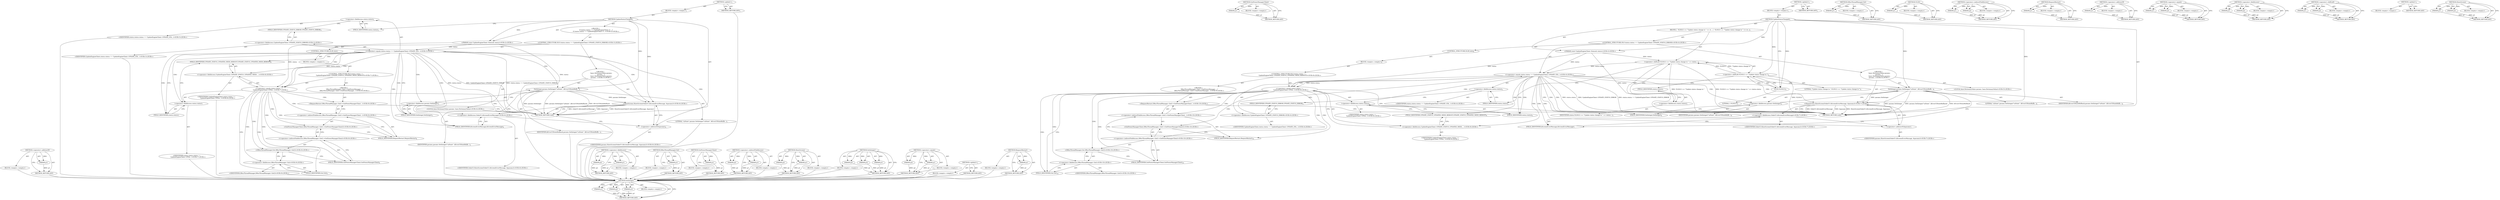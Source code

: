 digraph "ShowScreen" {
vulnerable_98 [label=<(METHOD,&lt;operator&gt;.addressOf)>];
vulnerable_99 [label=<(PARAM,p1)>];
vulnerable_100 [label=<(BLOCK,&lt;empty&gt;,&lt;empty&gt;)>];
vulnerable_101 [label=<(METHOD_RETURN,ANY)>];
vulnerable_6 [label=<(METHOD,&lt;global&gt;)<SUB>1</SUB>>];
vulnerable_7 [label=<(BLOCK,&lt;empty&gt;,&lt;empty&gt;)<SUB>1</SUB>>];
vulnerable_8 [label=<(METHOD,UpdateStatusChanged)<SUB>1</SUB>>];
vulnerable_9 [label="<(PARAM,const UpdateEngineClient::Status&amp; status)<SUB>2</SUB>>"];
vulnerable_10 [label="<(BLOCK,{
   if (status.status == UpdateEngineClient::U...,{
   if (status.status == UpdateEngineClient::U...)<SUB>2</SUB>>"];
vulnerable_11 [label="<(CONTROL_STRUCTURE,IF,if (status.status == UpdateEngineClient::UPDATE_STATUS_ERROR))<SUB>3</SUB>>"];
vulnerable_12 [label="<(&lt;operator&gt;.equals,status.status == UpdateEngineClient::UPDATE_STA...)<SUB>3</SUB>>"];
vulnerable_13 [label=<(&lt;operator&gt;.fieldAccess,status.status)<SUB>3</SUB>>];
vulnerable_14 [label="<(IDENTIFIER,status,status.status == UpdateEngineClient::UPDATE_STA...)<SUB>3</SUB>>"];
vulnerable_15 [label=<(FIELD_IDENTIFIER,status,status)<SUB>3</SUB>>];
vulnerable_16 [label="<(&lt;operator&gt;.fieldAccess,UpdateEngineClient::UPDATE_STATUS_ERROR)<SUB>3</SUB>>"];
vulnerable_17 [label="<(IDENTIFIER,UpdateEngineClient,status.status == UpdateEngineClient::UPDATE_STA...)<SUB>3</SUB>>"];
vulnerable_18 [label=<(FIELD_IDENTIFIER,UPDATE_STATUS_ERROR,UPDATE_STATUS_ERROR)<SUB>3</SUB>>];
vulnerable_19 [label="<(BLOCK,{
     base::DictionaryValue params;
    params...,{
     base::DictionaryValue params;
    params...)<SUB>3</SUB>>"];
vulnerable_20 [label="<(LOCAL,base.DictionaryValue params: base.DictionaryValue)<SUB>4</SUB>>"];
vulnerable_21 [label=<(SetInteger,params.SetInteger(&quot;uiState&quot;, kErrorUIStateRollb...)<SUB>5</SUB>>];
vulnerable_22 [label=<(&lt;operator&gt;.fieldAccess,params.SetInteger)<SUB>5</SUB>>];
vulnerable_23 [label=<(IDENTIFIER,params,params.SetInteger(&quot;uiState&quot;, kErrorUIStateRollb...)<SUB>5</SUB>>];
vulnerable_24 [label=<(FIELD_IDENTIFIER,SetInteger,SetInteger)<SUB>5</SUB>>];
vulnerable_25 [label=<(LITERAL,&quot;uiState&quot;,params.SetInteger(&quot;uiState&quot;, kErrorUIStateRollb...)<SUB>5</SUB>>];
vulnerable_26 [label=<(IDENTIFIER,kErrorUIStateRollback,params.SetInteger(&quot;uiState&quot;, kErrorUIStateRollb...)<SUB>5</SUB>>];
vulnerable_27 [label="<(ShowScreen,ShowScreen(OobeUI::kScreenErrorMessage, &amp;params))<SUB>6</SUB>>"];
vulnerable_28 [label="<(&lt;operator&gt;.fieldAccess,OobeUI::kScreenErrorMessage)<SUB>6</SUB>>"];
vulnerable_29 [label="<(IDENTIFIER,OobeUI,ShowScreen(OobeUI::kScreenErrorMessage, &amp;params))<SUB>6</SUB>>"];
vulnerable_30 [label=<(FIELD_IDENTIFIER,kScreenErrorMessage,kScreenErrorMessage)<SUB>6</SUB>>];
vulnerable_31 [label=<(&lt;operator&gt;.addressOf,&amp;params)<SUB>6</SUB>>];
vulnerable_32 [label="<(IDENTIFIER,params,ShowScreen(OobeUI::kScreenErrorMessage, &amp;params))<SUB>6</SUB>>"];
vulnerable_33 [label=<(CONTROL_STRUCTURE,ELSE,else)<SUB>7</SUB>>];
vulnerable_34 [label=<(BLOCK,&lt;empty&gt;,&lt;empty&gt;)<SUB>7</SUB>>];
vulnerable_35 [label="<(CONTROL_STRUCTURE,IF,if (status.status ==
      UpdateEngineClient::UPDATE_STATUS_UPDATED_NEED_REBOOT))<SUB>7</SUB>>"];
vulnerable_36 [label="<(&lt;operator&gt;.equals,status.status ==
      UpdateEngineClient::UPDA...)<SUB>7</SUB>>"];
vulnerable_37 [label=<(&lt;operator&gt;.fieldAccess,status.status)<SUB>7</SUB>>];
vulnerable_38 [label="<(IDENTIFIER,status,status.status ==
      UpdateEngineClient::UPDA...)<SUB>7</SUB>>"];
vulnerable_39 [label=<(FIELD_IDENTIFIER,status,status)<SUB>7</SUB>>];
vulnerable_40 [label="<(&lt;operator&gt;.fieldAccess,UpdateEngineClient::UPDATE_STATUS_UPDATED_NEED_...)<SUB>8</SUB>>"];
vulnerable_41 [label="<(IDENTIFIER,UpdateEngineClient,status.status ==
      UpdateEngineClient::UPDA...)<SUB>8</SUB>>"];
vulnerable_42 [label=<(FIELD_IDENTIFIER,UPDATE_STATUS_UPDATED_NEED_REBOOT,UPDATE_STATUS_UPDATED_NEED_REBOOT)<SUB>8</SUB>>];
vulnerable_43 [label="<(BLOCK,{
    DBusThreadManager::Get()-&gt;GetPowerManager...,{
    DBusThreadManager::Get()-&gt;GetPowerManager...)<SUB>8</SUB>>"];
vulnerable_44 [label="<(RequestRestart,DBusThreadManager::Get()-&gt;GetPowerManagerClient...)<SUB>9</SUB>>"];
vulnerable_45 [label="<(&lt;operator&gt;.indirectFieldAccess,DBusThreadManager::Get()-&gt;GetPowerManagerClient...)<SUB>9</SUB>>"];
vulnerable_46 [label="<(GetPowerManagerClient,DBusThreadManager::Get()-&gt;GetPowerManagerClient())<SUB>9</SUB>>"];
vulnerable_47 [label="<(&lt;operator&gt;.indirectFieldAccess,DBusThreadManager::Get()-&gt;GetPowerManagerClient)<SUB>9</SUB>>"];
vulnerable_48 [label="<(DBusThreadManager.Get,DBusThreadManager::Get())<SUB>9</SUB>>"];
vulnerable_49 [label="<(&lt;operator&gt;.fieldAccess,DBusThreadManager::Get)<SUB>9</SUB>>"];
vulnerable_50 [label="<(IDENTIFIER,DBusThreadManager,DBusThreadManager::Get())<SUB>9</SUB>>"];
vulnerable_51 [label=<(FIELD_IDENTIFIER,Get,Get)<SUB>9</SUB>>];
vulnerable_52 [label=<(FIELD_IDENTIFIER,GetPowerManagerClient,GetPowerManagerClient)<SUB>9</SUB>>];
vulnerable_53 [label=<(FIELD_IDENTIFIER,RequestRestart,RequestRestart)<SUB>9</SUB>>];
vulnerable_54 [label=<(METHOD_RETURN,void)<SUB>1</SUB>>];
vulnerable_56 [label=<(METHOD_RETURN,ANY)<SUB>1</SUB>>];
vulnerable_82 [label=<(METHOD,&lt;operator&gt;.fieldAccess)>];
vulnerable_83 [label=<(PARAM,p1)>];
vulnerable_84 [label=<(PARAM,p2)>];
vulnerable_85 [label=<(BLOCK,&lt;empty&gt;,&lt;empty&gt;)>];
vulnerable_86 [label=<(METHOD_RETURN,ANY)>];
vulnerable_115 [label=<(METHOD,DBusThreadManager.Get)>];
vulnerable_116 [label=<(PARAM,p1)>];
vulnerable_117 [label=<(BLOCK,&lt;empty&gt;,&lt;empty&gt;)>];
vulnerable_118 [label=<(METHOD_RETURN,ANY)>];
vulnerable_111 [label=<(METHOD,GetPowerManagerClient)>];
vulnerable_112 [label=<(PARAM,p1)>];
vulnerable_113 [label=<(BLOCK,&lt;empty&gt;,&lt;empty&gt;)>];
vulnerable_114 [label=<(METHOD_RETURN,ANY)>];
vulnerable_106 [label=<(METHOD,&lt;operator&gt;.indirectFieldAccess)>];
vulnerable_107 [label=<(PARAM,p1)>];
vulnerable_108 [label=<(PARAM,p2)>];
vulnerable_109 [label=<(BLOCK,&lt;empty&gt;,&lt;empty&gt;)>];
vulnerable_110 [label=<(METHOD_RETURN,ANY)>];
vulnerable_93 [label=<(METHOD,ShowScreen)>];
vulnerable_94 [label=<(PARAM,p1)>];
vulnerable_95 [label=<(PARAM,p2)>];
vulnerable_96 [label=<(BLOCK,&lt;empty&gt;,&lt;empty&gt;)>];
vulnerable_97 [label=<(METHOD_RETURN,ANY)>];
vulnerable_87 [label=<(METHOD,SetInteger)>];
vulnerable_88 [label=<(PARAM,p1)>];
vulnerable_89 [label=<(PARAM,p2)>];
vulnerable_90 [label=<(PARAM,p3)>];
vulnerable_91 [label=<(BLOCK,&lt;empty&gt;,&lt;empty&gt;)>];
vulnerable_92 [label=<(METHOD_RETURN,ANY)>];
vulnerable_77 [label=<(METHOD,&lt;operator&gt;.equals)>];
vulnerable_78 [label=<(PARAM,p1)>];
vulnerable_79 [label=<(PARAM,p2)>];
vulnerable_80 [label=<(BLOCK,&lt;empty&gt;,&lt;empty&gt;)>];
vulnerable_81 [label=<(METHOD_RETURN,ANY)>];
vulnerable_71 [label=<(METHOD,&lt;global&gt;)<SUB>1</SUB>>];
vulnerable_72 [label=<(BLOCK,&lt;empty&gt;,&lt;empty&gt;)>];
vulnerable_73 [label=<(METHOD_RETURN,ANY)>];
vulnerable_102 [label=<(METHOD,RequestRestart)>];
vulnerable_103 [label=<(PARAM,p1)>];
vulnerable_104 [label=<(BLOCK,&lt;empty&gt;,&lt;empty&gt;)>];
vulnerable_105 [label=<(METHOD_RETURN,ANY)>];
fixed_108 [label=<(METHOD,SetInteger)>];
fixed_109 [label=<(PARAM,p1)>];
fixed_110 [label=<(PARAM,p2)>];
fixed_111 [label=<(PARAM,p3)>];
fixed_112 [label=<(BLOCK,&lt;empty&gt;,&lt;empty&gt;)>];
fixed_113 [label=<(METHOD_RETURN,ANY)>];
fixed_132 [label=<(METHOD,GetPowerManagerClient)>];
fixed_133 [label=<(PARAM,p1)>];
fixed_134 [label=<(BLOCK,&lt;empty&gt;,&lt;empty&gt;)>];
fixed_135 [label=<(METHOD_RETURN,ANY)>];
fixed_6 [label=<(METHOD,&lt;global&gt;)<SUB>1</SUB>>];
fixed_7 [label=<(BLOCK,&lt;empty&gt;,&lt;empty&gt;)<SUB>1</SUB>>];
fixed_8 [label=<(METHOD,UpdateStatusChanged)<SUB>1</SUB>>];
fixed_9 [label="<(PARAM,const UpdateEngineClient::Status&amp; status)<SUB>2</SUB>>"];
fixed_10 [label=<(BLOCK,{
  VLOG(1) &lt;&lt; &quot;Update status change to &quot; &lt;&lt; st...,{
  VLOG(1) &lt;&lt; &quot;Update status change to &quot; &lt;&lt; st...)<SUB>2</SUB>>];
fixed_11 [label=<(&lt;operator&gt;.shiftLeft,VLOG(1) &lt;&lt; &quot;Update status change to &quot; &lt;&lt; status...)<SUB>3</SUB>>];
fixed_12 [label=<(&lt;operator&gt;.shiftLeft,VLOG(1) &lt;&lt; &quot;Update status change to &quot;)<SUB>3</SUB>>];
fixed_13 [label=<(VLOG,VLOG(1))<SUB>3</SUB>>];
fixed_14 [label=<(LITERAL,1,VLOG(1))<SUB>3</SUB>>];
fixed_15 [label=<(LITERAL,&quot;Update status change to &quot;,VLOG(1) &lt;&lt; &quot;Update status change to &quot;)<SUB>3</SUB>>];
fixed_16 [label=<(&lt;operator&gt;.fieldAccess,status.status)<SUB>3</SUB>>];
fixed_17 [label=<(IDENTIFIER,status,VLOG(1) &lt;&lt; &quot;Update status change to &quot; &lt;&lt; status...)<SUB>3</SUB>>];
fixed_18 [label=<(FIELD_IDENTIFIER,status,status)<SUB>3</SUB>>];
fixed_19 [label="<(CONTROL_STRUCTURE,IF,if (status.status == UpdateEngineClient::UPDATE_STATUS_ERROR))<SUB>4</SUB>>"];
fixed_20 [label="<(&lt;operator&gt;.equals,status.status == UpdateEngineClient::UPDATE_STA...)<SUB>4</SUB>>"];
fixed_21 [label=<(&lt;operator&gt;.fieldAccess,status.status)<SUB>4</SUB>>];
fixed_22 [label="<(IDENTIFIER,status,status.status == UpdateEngineClient::UPDATE_STA...)<SUB>4</SUB>>"];
fixed_23 [label=<(FIELD_IDENTIFIER,status,status)<SUB>4</SUB>>];
fixed_24 [label="<(&lt;operator&gt;.fieldAccess,UpdateEngineClient::UPDATE_STATUS_ERROR)<SUB>4</SUB>>"];
fixed_25 [label="<(IDENTIFIER,UpdateEngineClient,status.status == UpdateEngineClient::UPDATE_STA...)<SUB>4</SUB>>"];
fixed_26 [label=<(FIELD_IDENTIFIER,UPDATE_STATUS_ERROR,UPDATE_STATUS_ERROR)<SUB>4</SUB>>];
fixed_27 [label="<(BLOCK,{
     base::DictionaryValue params;
    params...,{
     base::DictionaryValue params;
    params...)<SUB>4</SUB>>"];
fixed_28 [label="<(LOCAL,base.DictionaryValue params: base.DictionaryValue)<SUB>5</SUB>>"];
fixed_29 [label=<(SetInteger,params.SetInteger(&quot;uiState&quot;, kErrorUIStateRollb...)<SUB>6</SUB>>];
fixed_30 [label=<(&lt;operator&gt;.fieldAccess,params.SetInteger)<SUB>6</SUB>>];
fixed_31 [label=<(IDENTIFIER,params,params.SetInteger(&quot;uiState&quot;, kErrorUIStateRollb...)<SUB>6</SUB>>];
fixed_32 [label=<(FIELD_IDENTIFIER,SetInteger,SetInteger)<SUB>6</SUB>>];
fixed_33 [label=<(LITERAL,&quot;uiState&quot;,params.SetInteger(&quot;uiState&quot;, kErrorUIStateRollb...)<SUB>6</SUB>>];
fixed_34 [label=<(IDENTIFIER,kErrorUIStateRollback,params.SetInteger(&quot;uiState&quot;, kErrorUIStateRollb...)<SUB>6</SUB>>];
fixed_35 [label="<(ShowScreen,ShowScreen(OobeUI::kScreenErrorMessage, &amp;params))<SUB>7</SUB>>"];
fixed_36 [label="<(&lt;operator&gt;.fieldAccess,OobeUI::kScreenErrorMessage)<SUB>7</SUB>>"];
fixed_37 [label="<(IDENTIFIER,OobeUI,ShowScreen(OobeUI::kScreenErrorMessage, &amp;params))<SUB>7</SUB>>"];
fixed_38 [label=<(FIELD_IDENTIFIER,kScreenErrorMessage,kScreenErrorMessage)<SUB>7</SUB>>];
fixed_39 [label=<(&lt;operator&gt;.addressOf,&amp;params)<SUB>7</SUB>>];
fixed_40 [label="<(IDENTIFIER,params,ShowScreen(OobeUI::kScreenErrorMessage, &amp;params))<SUB>7</SUB>>"];
fixed_41 [label=<(CONTROL_STRUCTURE,ELSE,else)<SUB>8</SUB>>];
fixed_42 [label=<(BLOCK,&lt;empty&gt;,&lt;empty&gt;)<SUB>8</SUB>>];
fixed_43 [label="<(CONTROL_STRUCTURE,IF,if (status.status ==
      UpdateEngineClient::UPDATE_STATUS_UPDATED_NEED_REBOOT))<SUB>8</SUB>>"];
fixed_44 [label="<(&lt;operator&gt;.equals,status.status ==
      UpdateEngineClient::UPDA...)<SUB>8</SUB>>"];
fixed_45 [label=<(&lt;operator&gt;.fieldAccess,status.status)<SUB>8</SUB>>];
fixed_46 [label="<(IDENTIFIER,status,status.status ==
      UpdateEngineClient::UPDA...)<SUB>8</SUB>>"];
fixed_47 [label=<(FIELD_IDENTIFIER,status,status)<SUB>8</SUB>>];
fixed_48 [label="<(&lt;operator&gt;.fieldAccess,UpdateEngineClient::UPDATE_STATUS_UPDATED_NEED_...)<SUB>9</SUB>>"];
fixed_49 [label="<(IDENTIFIER,UpdateEngineClient,status.status ==
      UpdateEngineClient::UPDA...)<SUB>9</SUB>>"];
fixed_50 [label=<(FIELD_IDENTIFIER,UPDATE_STATUS_UPDATED_NEED_REBOOT,UPDATE_STATUS_UPDATED_NEED_REBOOT)<SUB>9</SUB>>];
fixed_51 [label="<(BLOCK,{
    DBusThreadManager::Get()-&gt;GetPowerManager...,{
    DBusThreadManager::Get()-&gt;GetPowerManager...)<SUB>9</SUB>>"];
fixed_52 [label="<(RequestRestart,DBusThreadManager::Get()-&gt;GetPowerManagerClient...)<SUB>10</SUB>>"];
fixed_53 [label="<(&lt;operator&gt;.indirectFieldAccess,DBusThreadManager::Get()-&gt;GetPowerManagerClient...)<SUB>10</SUB>>"];
fixed_54 [label="<(GetPowerManagerClient,DBusThreadManager::Get()-&gt;GetPowerManagerClient())<SUB>10</SUB>>"];
fixed_55 [label="<(&lt;operator&gt;.indirectFieldAccess,DBusThreadManager::Get()-&gt;GetPowerManagerClient)<SUB>10</SUB>>"];
fixed_56 [label="<(DBusThreadManager.Get,DBusThreadManager::Get())<SUB>10</SUB>>"];
fixed_57 [label="<(&lt;operator&gt;.fieldAccess,DBusThreadManager::Get)<SUB>10</SUB>>"];
fixed_58 [label="<(IDENTIFIER,DBusThreadManager,DBusThreadManager::Get())<SUB>10</SUB>>"];
fixed_59 [label=<(FIELD_IDENTIFIER,Get,Get)<SUB>10</SUB>>];
fixed_60 [label=<(FIELD_IDENTIFIER,GetPowerManagerClient,GetPowerManagerClient)<SUB>10</SUB>>];
fixed_61 [label=<(FIELD_IDENTIFIER,RequestRestart,RequestRestart)<SUB>10</SUB>>];
fixed_62 [label=<(METHOD_RETURN,void)<SUB>1</SUB>>];
fixed_64 [label=<(METHOD_RETURN,ANY)<SUB>1</SUB>>];
fixed_136 [label=<(METHOD,DBusThreadManager.Get)>];
fixed_137 [label=<(PARAM,p1)>];
fixed_138 [label=<(BLOCK,&lt;empty&gt;,&lt;empty&gt;)>];
fixed_139 [label=<(METHOD_RETURN,ANY)>];
fixed_94 [label=<(METHOD,VLOG)>];
fixed_95 [label=<(PARAM,p1)>];
fixed_96 [label=<(BLOCK,&lt;empty&gt;,&lt;empty&gt;)>];
fixed_97 [label=<(METHOD_RETURN,ANY)>];
fixed_127 [label=<(METHOD,&lt;operator&gt;.indirectFieldAccess)>];
fixed_128 [label=<(PARAM,p1)>];
fixed_129 [label=<(PARAM,p2)>];
fixed_130 [label=<(BLOCK,&lt;empty&gt;,&lt;empty&gt;)>];
fixed_131 [label=<(METHOD_RETURN,ANY)>];
fixed_123 [label=<(METHOD,RequestRestart)>];
fixed_124 [label=<(PARAM,p1)>];
fixed_125 [label=<(BLOCK,&lt;empty&gt;,&lt;empty&gt;)>];
fixed_126 [label=<(METHOD_RETURN,ANY)>];
fixed_119 [label=<(METHOD,&lt;operator&gt;.addressOf)>];
fixed_120 [label=<(PARAM,p1)>];
fixed_121 [label=<(BLOCK,&lt;empty&gt;,&lt;empty&gt;)>];
fixed_122 [label=<(METHOD_RETURN,ANY)>];
fixed_103 [label=<(METHOD,&lt;operator&gt;.equals)>];
fixed_104 [label=<(PARAM,p1)>];
fixed_105 [label=<(PARAM,p2)>];
fixed_106 [label=<(BLOCK,&lt;empty&gt;,&lt;empty&gt;)>];
fixed_107 [label=<(METHOD_RETURN,ANY)>];
fixed_98 [label=<(METHOD,&lt;operator&gt;.fieldAccess)>];
fixed_99 [label=<(PARAM,p1)>];
fixed_100 [label=<(PARAM,p2)>];
fixed_101 [label=<(BLOCK,&lt;empty&gt;,&lt;empty&gt;)>];
fixed_102 [label=<(METHOD_RETURN,ANY)>];
fixed_89 [label=<(METHOD,&lt;operator&gt;.shiftLeft)>];
fixed_90 [label=<(PARAM,p1)>];
fixed_91 [label=<(PARAM,p2)>];
fixed_92 [label=<(BLOCK,&lt;empty&gt;,&lt;empty&gt;)>];
fixed_93 [label=<(METHOD_RETURN,ANY)>];
fixed_83 [label=<(METHOD,&lt;global&gt;)<SUB>1</SUB>>];
fixed_84 [label=<(BLOCK,&lt;empty&gt;,&lt;empty&gt;)>];
fixed_85 [label=<(METHOD_RETURN,ANY)>];
fixed_114 [label=<(METHOD,ShowScreen)>];
fixed_115 [label=<(PARAM,p1)>];
fixed_116 [label=<(PARAM,p2)>];
fixed_117 [label=<(BLOCK,&lt;empty&gt;,&lt;empty&gt;)>];
fixed_118 [label=<(METHOD_RETURN,ANY)>];
vulnerable_98 -> vulnerable_99  [key=0, label="AST: "];
vulnerable_98 -> vulnerable_99  [key=1, label="DDG: "];
vulnerable_98 -> vulnerable_100  [key=0, label="AST: "];
vulnerable_98 -> vulnerable_101  [key=0, label="AST: "];
vulnerable_98 -> vulnerable_101  [key=1, label="CFG: "];
vulnerable_99 -> vulnerable_101  [key=0, label="DDG: p1"];
vulnerable_100 -> fixed_108  [key=0];
vulnerable_101 -> fixed_108  [key=0];
vulnerable_6 -> vulnerable_7  [key=0, label="AST: "];
vulnerable_6 -> vulnerable_56  [key=0, label="AST: "];
vulnerable_6 -> vulnerable_56  [key=1, label="CFG: "];
vulnerable_7 -> vulnerable_8  [key=0, label="AST: "];
vulnerable_8 -> vulnerable_9  [key=0, label="AST: "];
vulnerable_8 -> vulnerable_9  [key=1, label="DDG: "];
vulnerable_8 -> vulnerable_10  [key=0, label="AST: "];
vulnerable_8 -> vulnerable_54  [key=0, label="AST: "];
vulnerable_8 -> vulnerable_15  [key=0, label="CFG: "];
vulnerable_8 -> vulnerable_21  [key=0, label="DDG: "];
vulnerable_8 -> vulnerable_27  [key=0, label="DDG: "];
vulnerable_9 -> vulnerable_54  [key=0, label="DDG: status"];
vulnerable_9 -> vulnerable_12  [key=0, label="DDG: status"];
vulnerable_9 -> vulnerable_36  [key=0, label="DDG: status"];
vulnerable_10 -> vulnerable_11  [key=0, label="AST: "];
vulnerable_11 -> vulnerable_12  [key=0, label="AST: "];
vulnerable_11 -> vulnerable_19  [key=0, label="AST: "];
vulnerable_11 -> vulnerable_33  [key=0, label="AST: "];
vulnerable_12 -> vulnerable_13  [key=0, label="AST: "];
vulnerable_12 -> vulnerable_16  [key=0, label="AST: "];
vulnerable_12 -> vulnerable_24  [key=0, label="CFG: "];
vulnerable_12 -> vulnerable_24  [key=1, label="CDG: "];
vulnerable_12 -> vulnerable_39  [key=0, label="CFG: "];
vulnerable_12 -> vulnerable_39  [key=1, label="CDG: "];
vulnerable_12 -> vulnerable_54  [key=0, label="DDG: status.status"];
vulnerable_12 -> vulnerable_54  [key=1, label="DDG: UpdateEngineClient::UPDATE_STATUS_ERROR"];
vulnerable_12 -> vulnerable_54  [key=2, label="DDG: status.status == UpdateEngineClient::UPDATE_STATUS_ERROR"];
vulnerable_12 -> vulnerable_36  [key=0, label="DDG: status.status"];
vulnerable_12 -> vulnerable_36  [key=1, label="CDG: "];
vulnerable_12 -> vulnerable_30  [key=0, label="CDG: "];
vulnerable_12 -> vulnerable_21  [key=0, label="CDG: "];
vulnerable_12 -> vulnerable_42  [key=0, label="CDG: "];
vulnerable_12 -> vulnerable_28  [key=0, label="CDG: "];
vulnerable_12 -> vulnerable_37  [key=0, label="CDG: "];
vulnerable_12 -> vulnerable_22  [key=0, label="CDG: "];
vulnerable_12 -> vulnerable_27  [key=0, label="CDG: "];
vulnerable_12 -> vulnerable_40  [key=0, label="CDG: "];
vulnerable_12 -> vulnerable_31  [key=0, label="CDG: "];
vulnerable_13 -> vulnerable_14  [key=0, label="AST: "];
vulnerable_13 -> vulnerable_15  [key=0, label="AST: "];
vulnerable_13 -> vulnerable_18  [key=0, label="CFG: "];
vulnerable_14 -> fixed_108  [key=0];
vulnerable_15 -> vulnerable_13  [key=0, label="CFG: "];
vulnerable_16 -> vulnerable_17  [key=0, label="AST: "];
vulnerable_16 -> vulnerable_18  [key=0, label="AST: "];
vulnerable_16 -> vulnerable_12  [key=0, label="CFG: "];
vulnerable_17 -> fixed_108  [key=0];
vulnerable_18 -> vulnerable_16  [key=0, label="CFG: "];
vulnerable_19 -> vulnerable_20  [key=0, label="AST: "];
vulnerable_19 -> vulnerable_21  [key=0, label="AST: "];
vulnerable_19 -> vulnerable_27  [key=0, label="AST: "];
vulnerable_20 -> fixed_108  [key=0];
vulnerable_21 -> vulnerable_22  [key=0, label="AST: "];
vulnerable_21 -> vulnerable_25  [key=0, label="AST: "];
vulnerable_21 -> vulnerable_26  [key=0, label="AST: "];
vulnerable_21 -> vulnerable_30  [key=0, label="CFG: "];
vulnerable_21 -> vulnerable_54  [key=0, label="DDG: params.SetInteger"];
vulnerable_21 -> vulnerable_54  [key=1, label="DDG: params.SetInteger(&quot;uiState&quot;, kErrorUIStateRollback)"];
vulnerable_21 -> vulnerable_54  [key=2, label="DDG: kErrorUIStateRollback"];
vulnerable_21 -> vulnerable_27  [key=0, label="DDG: params.SetInteger"];
vulnerable_22 -> vulnerable_23  [key=0, label="AST: "];
vulnerable_22 -> vulnerable_24  [key=0, label="AST: "];
vulnerable_22 -> vulnerable_21  [key=0, label="CFG: "];
vulnerable_23 -> fixed_108  [key=0];
vulnerable_24 -> vulnerable_22  [key=0, label="CFG: "];
vulnerable_25 -> fixed_108  [key=0];
vulnerable_26 -> fixed_108  [key=0];
vulnerable_27 -> vulnerable_28  [key=0, label="AST: "];
vulnerable_27 -> vulnerable_31  [key=0, label="AST: "];
vulnerable_27 -> vulnerable_54  [key=0, label="CFG: "];
vulnerable_27 -> vulnerable_54  [key=1, label="DDG: OobeUI::kScreenErrorMessage"];
vulnerable_27 -> vulnerable_54  [key=2, label="DDG: &amp;params"];
vulnerable_27 -> vulnerable_54  [key=3, label="DDG: ShowScreen(OobeUI::kScreenErrorMessage, &amp;params)"];
vulnerable_28 -> vulnerable_29  [key=0, label="AST: "];
vulnerable_28 -> vulnerable_30  [key=0, label="AST: "];
vulnerable_28 -> vulnerable_31  [key=0, label="CFG: "];
vulnerable_29 -> fixed_108  [key=0];
vulnerable_30 -> vulnerable_28  [key=0, label="CFG: "];
vulnerable_31 -> vulnerable_32  [key=0, label="AST: "];
vulnerable_31 -> vulnerable_27  [key=0, label="CFG: "];
vulnerable_32 -> fixed_108  [key=0];
vulnerable_33 -> vulnerable_34  [key=0, label="AST: "];
vulnerable_34 -> vulnerable_35  [key=0, label="AST: "];
vulnerable_35 -> vulnerable_36  [key=0, label="AST: "];
vulnerable_35 -> vulnerable_43  [key=0, label="AST: "];
vulnerable_36 -> vulnerable_37  [key=0, label="AST: "];
vulnerable_36 -> vulnerable_40  [key=0, label="AST: "];
vulnerable_36 -> vulnerable_54  [key=0, label="CFG: "];
vulnerable_36 -> vulnerable_51  [key=0, label="CFG: "];
vulnerable_36 -> vulnerable_51  [key=1, label="CDG: "];
vulnerable_36 -> vulnerable_47  [key=0, label="CDG: "];
vulnerable_36 -> vulnerable_48  [key=0, label="CDG: "];
vulnerable_36 -> vulnerable_49  [key=0, label="CDG: "];
vulnerable_36 -> vulnerable_52  [key=0, label="CDG: "];
vulnerable_36 -> vulnerable_46  [key=0, label="CDG: "];
vulnerable_36 -> vulnerable_53  [key=0, label="CDG: "];
vulnerable_36 -> vulnerable_45  [key=0, label="CDG: "];
vulnerable_36 -> vulnerable_44  [key=0, label="CDG: "];
vulnerable_37 -> vulnerable_38  [key=0, label="AST: "];
vulnerable_37 -> vulnerable_39  [key=0, label="AST: "];
vulnerable_37 -> vulnerable_42  [key=0, label="CFG: "];
vulnerable_38 -> fixed_108  [key=0];
vulnerable_39 -> vulnerable_37  [key=0, label="CFG: "];
vulnerable_40 -> vulnerable_41  [key=0, label="AST: "];
vulnerable_40 -> vulnerable_42  [key=0, label="AST: "];
vulnerable_40 -> vulnerable_36  [key=0, label="CFG: "];
vulnerable_41 -> fixed_108  [key=0];
vulnerable_42 -> vulnerable_40  [key=0, label="CFG: "];
vulnerable_43 -> vulnerable_44  [key=0, label="AST: "];
vulnerable_44 -> vulnerable_45  [key=0, label="AST: "];
vulnerable_44 -> vulnerable_54  [key=0, label="CFG: "];
vulnerable_45 -> vulnerable_46  [key=0, label="AST: "];
vulnerable_45 -> vulnerable_53  [key=0, label="AST: "];
vulnerable_45 -> vulnerable_44  [key=0, label="CFG: "];
vulnerable_46 -> vulnerable_47  [key=0, label="AST: "];
vulnerable_46 -> vulnerable_53  [key=0, label="CFG: "];
vulnerable_47 -> vulnerable_48  [key=0, label="AST: "];
vulnerable_47 -> vulnerable_52  [key=0, label="AST: "];
vulnerable_47 -> vulnerable_46  [key=0, label="CFG: "];
vulnerable_48 -> vulnerable_49  [key=0, label="AST: "];
vulnerable_48 -> vulnerable_52  [key=0, label="CFG: "];
vulnerable_49 -> vulnerable_50  [key=0, label="AST: "];
vulnerable_49 -> vulnerable_51  [key=0, label="AST: "];
vulnerable_49 -> vulnerable_48  [key=0, label="CFG: "];
vulnerable_50 -> fixed_108  [key=0];
vulnerable_51 -> vulnerable_49  [key=0, label="CFG: "];
vulnerable_52 -> vulnerable_47  [key=0, label="CFG: "];
vulnerable_53 -> vulnerable_45  [key=0, label="CFG: "];
vulnerable_54 -> fixed_108  [key=0];
vulnerable_56 -> fixed_108  [key=0];
vulnerable_82 -> vulnerable_83  [key=0, label="AST: "];
vulnerable_82 -> vulnerable_83  [key=1, label="DDG: "];
vulnerable_82 -> vulnerable_85  [key=0, label="AST: "];
vulnerable_82 -> vulnerable_84  [key=0, label="AST: "];
vulnerable_82 -> vulnerable_84  [key=1, label="DDG: "];
vulnerable_82 -> vulnerable_86  [key=0, label="AST: "];
vulnerable_82 -> vulnerable_86  [key=1, label="CFG: "];
vulnerable_83 -> vulnerable_86  [key=0, label="DDG: p1"];
vulnerable_84 -> vulnerable_86  [key=0, label="DDG: p2"];
vulnerable_85 -> fixed_108  [key=0];
vulnerable_86 -> fixed_108  [key=0];
vulnerable_115 -> vulnerable_116  [key=0, label="AST: "];
vulnerable_115 -> vulnerable_116  [key=1, label="DDG: "];
vulnerable_115 -> vulnerable_117  [key=0, label="AST: "];
vulnerable_115 -> vulnerable_118  [key=0, label="AST: "];
vulnerable_115 -> vulnerable_118  [key=1, label="CFG: "];
vulnerable_116 -> vulnerable_118  [key=0, label="DDG: p1"];
vulnerable_117 -> fixed_108  [key=0];
vulnerable_118 -> fixed_108  [key=0];
vulnerable_111 -> vulnerable_112  [key=0, label="AST: "];
vulnerable_111 -> vulnerable_112  [key=1, label="DDG: "];
vulnerable_111 -> vulnerable_113  [key=0, label="AST: "];
vulnerable_111 -> vulnerable_114  [key=0, label="AST: "];
vulnerable_111 -> vulnerable_114  [key=1, label="CFG: "];
vulnerable_112 -> vulnerable_114  [key=0, label="DDG: p1"];
vulnerable_113 -> fixed_108  [key=0];
vulnerable_114 -> fixed_108  [key=0];
vulnerable_106 -> vulnerable_107  [key=0, label="AST: "];
vulnerable_106 -> vulnerable_107  [key=1, label="DDG: "];
vulnerable_106 -> vulnerable_109  [key=0, label="AST: "];
vulnerable_106 -> vulnerable_108  [key=0, label="AST: "];
vulnerable_106 -> vulnerable_108  [key=1, label="DDG: "];
vulnerable_106 -> vulnerable_110  [key=0, label="AST: "];
vulnerable_106 -> vulnerable_110  [key=1, label="CFG: "];
vulnerable_107 -> vulnerable_110  [key=0, label="DDG: p1"];
vulnerable_108 -> vulnerable_110  [key=0, label="DDG: p2"];
vulnerable_109 -> fixed_108  [key=0];
vulnerable_110 -> fixed_108  [key=0];
vulnerable_93 -> vulnerable_94  [key=0, label="AST: "];
vulnerable_93 -> vulnerable_94  [key=1, label="DDG: "];
vulnerable_93 -> vulnerable_96  [key=0, label="AST: "];
vulnerable_93 -> vulnerable_95  [key=0, label="AST: "];
vulnerable_93 -> vulnerable_95  [key=1, label="DDG: "];
vulnerable_93 -> vulnerable_97  [key=0, label="AST: "];
vulnerable_93 -> vulnerable_97  [key=1, label="CFG: "];
vulnerable_94 -> vulnerable_97  [key=0, label="DDG: p1"];
vulnerable_95 -> vulnerable_97  [key=0, label="DDG: p2"];
vulnerable_96 -> fixed_108  [key=0];
vulnerable_97 -> fixed_108  [key=0];
vulnerable_87 -> vulnerable_88  [key=0, label="AST: "];
vulnerable_87 -> vulnerable_88  [key=1, label="DDG: "];
vulnerable_87 -> vulnerable_91  [key=0, label="AST: "];
vulnerable_87 -> vulnerable_89  [key=0, label="AST: "];
vulnerable_87 -> vulnerable_89  [key=1, label="DDG: "];
vulnerable_87 -> vulnerable_92  [key=0, label="AST: "];
vulnerable_87 -> vulnerable_92  [key=1, label="CFG: "];
vulnerable_87 -> vulnerable_90  [key=0, label="AST: "];
vulnerable_87 -> vulnerable_90  [key=1, label="DDG: "];
vulnerable_88 -> vulnerable_92  [key=0, label="DDG: p1"];
vulnerable_89 -> vulnerable_92  [key=0, label="DDG: p2"];
vulnerable_90 -> vulnerable_92  [key=0, label="DDG: p3"];
vulnerable_91 -> fixed_108  [key=0];
vulnerable_92 -> fixed_108  [key=0];
vulnerable_77 -> vulnerable_78  [key=0, label="AST: "];
vulnerable_77 -> vulnerable_78  [key=1, label="DDG: "];
vulnerable_77 -> vulnerable_80  [key=0, label="AST: "];
vulnerable_77 -> vulnerable_79  [key=0, label="AST: "];
vulnerable_77 -> vulnerable_79  [key=1, label="DDG: "];
vulnerable_77 -> vulnerable_81  [key=0, label="AST: "];
vulnerable_77 -> vulnerable_81  [key=1, label="CFG: "];
vulnerable_78 -> vulnerable_81  [key=0, label="DDG: p1"];
vulnerable_79 -> vulnerable_81  [key=0, label="DDG: p2"];
vulnerable_80 -> fixed_108  [key=0];
vulnerable_81 -> fixed_108  [key=0];
vulnerable_71 -> vulnerable_72  [key=0, label="AST: "];
vulnerable_71 -> vulnerable_73  [key=0, label="AST: "];
vulnerable_71 -> vulnerable_73  [key=1, label="CFG: "];
vulnerable_72 -> fixed_108  [key=0];
vulnerable_73 -> fixed_108  [key=0];
vulnerable_102 -> vulnerable_103  [key=0, label="AST: "];
vulnerable_102 -> vulnerable_103  [key=1, label="DDG: "];
vulnerable_102 -> vulnerable_104  [key=0, label="AST: "];
vulnerable_102 -> vulnerable_105  [key=0, label="AST: "];
vulnerable_102 -> vulnerable_105  [key=1, label="CFG: "];
vulnerable_103 -> vulnerable_105  [key=0, label="DDG: p1"];
vulnerable_104 -> fixed_108  [key=0];
vulnerable_105 -> fixed_108  [key=0];
fixed_108 -> fixed_109  [key=0, label="AST: "];
fixed_108 -> fixed_109  [key=1, label="DDG: "];
fixed_108 -> fixed_112  [key=0, label="AST: "];
fixed_108 -> fixed_110  [key=0, label="AST: "];
fixed_108 -> fixed_110  [key=1, label="DDG: "];
fixed_108 -> fixed_113  [key=0, label="AST: "];
fixed_108 -> fixed_113  [key=1, label="CFG: "];
fixed_108 -> fixed_111  [key=0, label="AST: "];
fixed_108 -> fixed_111  [key=1, label="DDG: "];
fixed_109 -> fixed_113  [key=0, label="DDG: p1"];
fixed_110 -> fixed_113  [key=0, label="DDG: p2"];
fixed_111 -> fixed_113  [key=0, label="DDG: p3"];
fixed_132 -> fixed_133  [key=0, label="AST: "];
fixed_132 -> fixed_133  [key=1, label="DDG: "];
fixed_132 -> fixed_134  [key=0, label="AST: "];
fixed_132 -> fixed_135  [key=0, label="AST: "];
fixed_132 -> fixed_135  [key=1, label="CFG: "];
fixed_133 -> fixed_135  [key=0, label="DDG: p1"];
fixed_6 -> fixed_7  [key=0, label="AST: "];
fixed_6 -> fixed_64  [key=0, label="AST: "];
fixed_6 -> fixed_64  [key=1, label="CFG: "];
fixed_7 -> fixed_8  [key=0, label="AST: "];
fixed_8 -> fixed_9  [key=0, label="AST: "];
fixed_8 -> fixed_9  [key=1, label="DDG: "];
fixed_8 -> fixed_10  [key=0, label="AST: "];
fixed_8 -> fixed_62  [key=0, label="AST: "];
fixed_8 -> fixed_13  [key=0, label="CFG: "];
fixed_8 -> fixed_13  [key=1, label="DDG: "];
fixed_8 -> fixed_12  [key=0, label="DDG: "];
fixed_8 -> fixed_29  [key=0, label="DDG: "];
fixed_8 -> fixed_35  [key=0, label="DDG: "];
fixed_9 -> fixed_62  [key=0, label="DDG: status"];
fixed_9 -> fixed_11  [key=0, label="DDG: status"];
fixed_9 -> fixed_20  [key=0, label="DDG: status"];
fixed_9 -> fixed_44  [key=0, label="DDG: status"];
fixed_10 -> fixed_11  [key=0, label="AST: "];
fixed_10 -> fixed_19  [key=0, label="AST: "];
fixed_11 -> fixed_12  [key=0, label="AST: "];
fixed_11 -> fixed_16  [key=0, label="AST: "];
fixed_11 -> fixed_23  [key=0, label="CFG: "];
fixed_11 -> fixed_62  [key=0, label="DDG: VLOG(1) &lt;&lt; &quot;Update status change to &quot;"];
fixed_11 -> fixed_62  [key=1, label="DDG: VLOG(1) &lt;&lt; &quot;Update status change to &quot; &lt;&lt; status.status"];
fixed_11 -> fixed_20  [key=0, label="DDG: status.status"];
fixed_12 -> fixed_13  [key=0, label="AST: "];
fixed_12 -> fixed_15  [key=0, label="AST: "];
fixed_12 -> fixed_18  [key=0, label="CFG: "];
fixed_12 -> fixed_62  [key=0, label="DDG: VLOG(1)"];
fixed_12 -> fixed_11  [key=0, label="DDG: VLOG(1)"];
fixed_12 -> fixed_11  [key=1, label="DDG: &quot;Update status change to &quot;"];
fixed_13 -> fixed_14  [key=0, label="AST: "];
fixed_13 -> fixed_12  [key=0, label="CFG: "];
fixed_13 -> fixed_12  [key=1, label="DDG: 1"];
fixed_16 -> fixed_17  [key=0, label="AST: "];
fixed_16 -> fixed_18  [key=0, label="AST: "];
fixed_16 -> fixed_11  [key=0, label="CFG: "];
fixed_18 -> fixed_16  [key=0, label="CFG: "];
fixed_19 -> fixed_20  [key=0, label="AST: "];
fixed_19 -> fixed_27  [key=0, label="AST: "];
fixed_19 -> fixed_41  [key=0, label="AST: "];
fixed_20 -> fixed_21  [key=0, label="AST: "];
fixed_20 -> fixed_24  [key=0, label="AST: "];
fixed_20 -> fixed_32  [key=0, label="CFG: "];
fixed_20 -> fixed_32  [key=1, label="CDG: "];
fixed_20 -> fixed_47  [key=0, label="CFG: "];
fixed_20 -> fixed_47  [key=1, label="CDG: "];
fixed_20 -> fixed_62  [key=0, label="DDG: status.status"];
fixed_20 -> fixed_62  [key=1, label="DDG: UpdateEngineClient::UPDATE_STATUS_ERROR"];
fixed_20 -> fixed_62  [key=2, label="DDG: status.status == UpdateEngineClient::UPDATE_STATUS_ERROR"];
fixed_20 -> fixed_44  [key=0, label="DDG: status.status"];
fixed_20 -> fixed_44  [key=1, label="CDG: "];
fixed_20 -> fixed_30  [key=0, label="CDG: "];
fixed_20 -> fixed_48  [key=0, label="CDG: "];
fixed_20 -> fixed_36  [key=0, label="CDG: "];
fixed_20 -> fixed_38  [key=0, label="CDG: "];
fixed_20 -> fixed_45  [key=0, label="CDG: "];
fixed_20 -> fixed_29  [key=0, label="CDG: "];
fixed_20 -> fixed_50  [key=0, label="CDG: "];
fixed_20 -> fixed_35  [key=0, label="CDG: "];
fixed_20 -> fixed_39  [key=0, label="CDG: "];
fixed_21 -> fixed_22  [key=0, label="AST: "];
fixed_21 -> fixed_23  [key=0, label="AST: "];
fixed_21 -> fixed_26  [key=0, label="CFG: "];
fixed_23 -> fixed_21  [key=0, label="CFG: "];
fixed_24 -> fixed_25  [key=0, label="AST: "];
fixed_24 -> fixed_26  [key=0, label="AST: "];
fixed_24 -> fixed_20  [key=0, label="CFG: "];
fixed_26 -> fixed_24  [key=0, label="CFG: "];
fixed_27 -> fixed_28  [key=0, label="AST: "];
fixed_27 -> fixed_29  [key=0, label="AST: "];
fixed_27 -> fixed_35  [key=0, label="AST: "];
fixed_29 -> fixed_30  [key=0, label="AST: "];
fixed_29 -> fixed_33  [key=0, label="AST: "];
fixed_29 -> fixed_34  [key=0, label="AST: "];
fixed_29 -> fixed_38  [key=0, label="CFG: "];
fixed_29 -> fixed_62  [key=0, label="DDG: params.SetInteger"];
fixed_29 -> fixed_62  [key=1, label="DDG: params.SetInteger(&quot;uiState&quot;, kErrorUIStateRollback)"];
fixed_29 -> fixed_62  [key=2, label="DDG: kErrorUIStateRollback"];
fixed_29 -> fixed_35  [key=0, label="DDG: params.SetInteger"];
fixed_30 -> fixed_31  [key=0, label="AST: "];
fixed_30 -> fixed_32  [key=0, label="AST: "];
fixed_30 -> fixed_29  [key=0, label="CFG: "];
fixed_32 -> fixed_30  [key=0, label="CFG: "];
fixed_35 -> fixed_36  [key=0, label="AST: "];
fixed_35 -> fixed_39  [key=0, label="AST: "];
fixed_35 -> fixed_62  [key=0, label="CFG: "];
fixed_35 -> fixed_62  [key=1, label="DDG: OobeUI::kScreenErrorMessage"];
fixed_35 -> fixed_62  [key=2, label="DDG: &amp;params"];
fixed_35 -> fixed_62  [key=3, label="DDG: ShowScreen(OobeUI::kScreenErrorMessage, &amp;params)"];
fixed_36 -> fixed_37  [key=0, label="AST: "];
fixed_36 -> fixed_38  [key=0, label="AST: "];
fixed_36 -> fixed_39  [key=0, label="CFG: "];
fixed_38 -> fixed_36  [key=0, label="CFG: "];
fixed_39 -> fixed_40  [key=0, label="AST: "];
fixed_39 -> fixed_35  [key=0, label="CFG: "];
fixed_41 -> fixed_42  [key=0, label="AST: "];
fixed_42 -> fixed_43  [key=0, label="AST: "];
fixed_43 -> fixed_44  [key=0, label="AST: "];
fixed_43 -> fixed_51  [key=0, label="AST: "];
fixed_44 -> fixed_45  [key=0, label="AST: "];
fixed_44 -> fixed_48  [key=0, label="AST: "];
fixed_44 -> fixed_62  [key=0, label="CFG: "];
fixed_44 -> fixed_59  [key=0, label="CFG: "];
fixed_44 -> fixed_59  [key=1, label="CDG: "];
fixed_44 -> fixed_60  [key=0, label="CDG: "];
fixed_44 -> fixed_61  [key=0, label="CDG: "];
fixed_44 -> fixed_57  [key=0, label="CDG: "];
fixed_44 -> fixed_52  [key=0, label="CDG: "];
fixed_44 -> fixed_53  [key=0, label="CDG: "];
fixed_44 -> fixed_56  [key=0, label="CDG: "];
fixed_44 -> fixed_55  [key=0, label="CDG: "];
fixed_44 -> fixed_54  [key=0, label="CDG: "];
fixed_45 -> fixed_46  [key=0, label="AST: "];
fixed_45 -> fixed_47  [key=0, label="AST: "];
fixed_45 -> fixed_50  [key=0, label="CFG: "];
fixed_47 -> fixed_45  [key=0, label="CFG: "];
fixed_48 -> fixed_49  [key=0, label="AST: "];
fixed_48 -> fixed_50  [key=0, label="AST: "];
fixed_48 -> fixed_44  [key=0, label="CFG: "];
fixed_50 -> fixed_48  [key=0, label="CFG: "];
fixed_51 -> fixed_52  [key=0, label="AST: "];
fixed_52 -> fixed_53  [key=0, label="AST: "];
fixed_52 -> fixed_62  [key=0, label="CFG: "];
fixed_53 -> fixed_54  [key=0, label="AST: "];
fixed_53 -> fixed_61  [key=0, label="AST: "];
fixed_53 -> fixed_52  [key=0, label="CFG: "];
fixed_54 -> fixed_55  [key=0, label="AST: "];
fixed_54 -> fixed_61  [key=0, label="CFG: "];
fixed_55 -> fixed_56  [key=0, label="AST: "];
fixed_55 -> fixed_60  [key=0, label="AST: "];
fixed_55 -> fixed_54  [key=0, label="CFG: "];
fixed_56 -> fixed_57  [key=0, label="AST: "];
fixed_56 -> fixed_60  [key=0, label="CFG: "];
fixed_57 -> fixed_58  [key=0, label="AST: "];
fixed_57 -> fixed_59  [key=0, label="AST: "];
fixed_57 -> fixed_56  [key=0, label="CFG: "];
fixed_59 -> fixed_57  [key=0, label="CFG: "];
fixed_60 -> fixed_55  [key=0, label="CFG: "];
fixed_61 -> fixed_53  [key=0, label="CFG: "];
fixed_136 -> fixed_137  [key=0, label="AST: "];
fixed_136 -> fixed_137  [key=1, label="DDG: "];
fixed_136 -> fixed_138  [key=0, label="AST: "];
fixed_136 -> fixed_139  [key=0, label="AST: "];
fixed_136 -> fixed_139  [key=1, label="CFG: "];
fixed_137 -> fixed_139  [key=0, label="DDG: p1"];
fixed_94 -> fixed_95  [key=0, label="AST: "];
fixed_94 -> fixed_95  [key=1, label="DDG: "];
fixed_94 -> fixed_96  [key=0, label="AST: "];
fixed_94 -> fixed_97  [key=0, label="AST: "];
fixed_94 -> fixed_97  [key=1, label="CFG: "];
fixed_95 -> fixed_97  [key=0, label="DDG: p1"];
fixed_127 -> fixed_128  [key=0, label="AST: "];
fixed_127 -> fixed_128  [key=1, label="DDG: "];
fixed_127 -> fixed_130  [key=0, label="AST: "];
fixed_127 -> fixed_129  [key=0, label="AST: "];
fixed_127 -> fixed_129  [key=1, label="DDG: "];
fixed_127 -> fixed_131  [key=0, label="AST: "];
fixed_127 -> fixed_131  [key=1, label="CFG: "];
fixed_128 -> fixed_131  [key=0, label="DDG: p1"];
fixed_129 -> fixed_131  [key=0, label="DDG: p2"];
fixed_123 -> fixed_124  [key=0, label="AST: "];
fixed_123 -> fixed_124  [key=1, label="DDG: "];
fixed_123 -> fixed_125  [key=0, label="AST: "];
fixed_123 -> fixed_126  [key=0, label="AST: "];
fixed_123 -> fixed_126  [key=1, label="CFG: "];
fixed_124 -> fixed_126  [key=0, label="DDG: p1"];
fixed_119 -> fixed_120  [key=0, label="AST: "];
fixed_119 -> fixed_120  [key=1, label="DDG: "];
fixed_119 -> fixed_121  [key=0, label="AST: "];
fixed_119 -> fixed_122  [key=0, label="AST: "];
fixed_119 -> fixed_122  [key=1, label="CFG: "];
fixed_120 -> fixed_122  [key=0, label="DDG: p1"];
fixed_103 -> fixed_104  [key=0, label="AST: "];
fixed_103 -> fixed_104  [key=1, label="DDG: "];
fixed_103 -> fixed_106  [key=0, label="AST: "];
fixed_103 -> fixed_105  [key=0, label="AST: "];
fixed_103 -> fixed_105  [key=1, label="DDG: "];
fixed_103 -> fixed_107  [key=0, label="AST: "];
fixed_103 -> fixed_107  [key=1, label="CFG: "];
fixed_104 -> fixed_107  [key=0, label="DDG: p1"];
fixed_105 -> fixed_107  [key=0, label="DDG: p2"];
fixed_98 -> fixed_99  [key=0, label="AST: "];
fixed_98 -> fixed_99  [key=1, label="DDG: "];
fixed_98 -> fixed_101  [key=0, label="AST: "];
fixed_98 -> fixed_100  [key=0, label="AST: "];
fixed_98 -> fixed_100  [key=1, label="DDG: "];
fixed_98 -> fixed_102  [key=0, label="AST: "];
fixed_98 -> fixed_102  [key=1, label="CFG: "];
fixed_99 -> fixed_102  [key=0, label="DDG: p1"];
fixed_100 -> fixed_102  [key=0, label="DDG: p2"];
fixed_89 -> fixed_90  [key=0, label="AST: "];
fixed_89 -> fixed_90  [key=1, label="DDG: "];
fixed_89 -> fixed_92  [key=0, label="AST: "];
fixed_89 -> fixed_91  [key=0, label="AST: "];
fixed_89 -> fixed_91  [key=1, label="DDG: "];
fixed_89 -> fixed_93  [key=0, label="AST: "];
fixed_89 -> fixed_93  [key=1, label="CFG: "];
fixed_90 -> fixed_93  [key=0, label="DDG: p1"];
fixed_91 -> fixed_93  [key=0, label="DDG: p2"];
fixed_83 -> fixed_84  [key=0, label="AST: "];
fixed_83 -> fixed_85  [key=0, label="AST: "];
fixed_83 -> fixed_85  [key=1, label="CFG: "];
fixed_114 -> fixed_115  [key=0, label="AST: "];
fixed_114 -> fixed_115  [key=1, label="DDG: "];
fixed_114 -> fixed_117  [key=0, label="AST: "];
fixed_114 -> fixed_116  [key=0, label="AST: "];
fixed_114 -> fixed_116  [key=1, label="DDG: "];
fixed_114 -> fixed_118  [key=0, label="AST: "];
fixed_114 -> fixed_118  [key=1, label="CFG: "];
fixed_115 -> fixed_118  [key=0, label="DDG: p1"];
fixed_116 -> fixed_118  [key=0, label="DDG: p2"];
}
